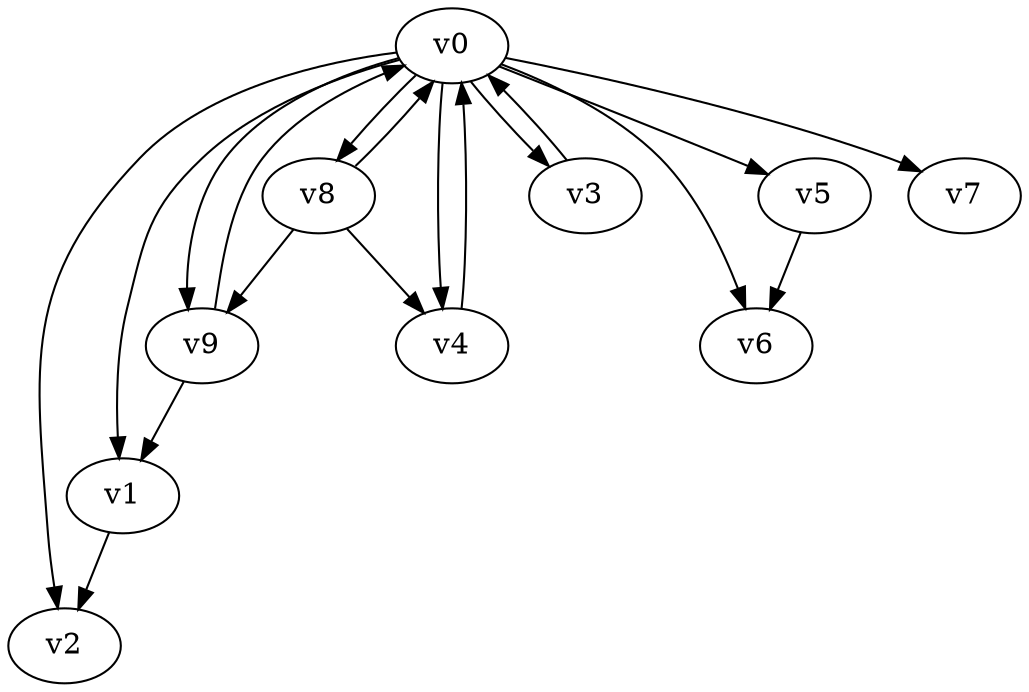 digraph buchi_test009 {
    v0 [name="v0", player=0, priority=0];
    v1 [name="v1", player=0, priority=1];
    v2 [name="v2", player=0, priority=0];
    v3 [name="v3", player=1, priority=0];
    v4 [name="v4", player=1, priority=0];
    v5 [name="v5", player=0, priority=1];
    v6 [name="v6", player=1, priority=0];
    v7 [name="v7", player=0, priority=0];
    v8 [name="v8", player=1, priority=0];
    v9 [name="v9", player=1, priority=0];
    v0 -> v1;
    v0 -> v7;
    v9 -> v0;
    v4 -> v0;
    v0 -> v4;
    v1 -> v2;
    v8 -> v4;
    v0 -> v3;
    v0 -> v9;
    v8 -> v0;
    v3 -> v0;
    v0 -> v6;
    v0 -> v2;
    v8 -> v9;
    v5 -> v6;
    v0 -> v5;
    v0 -> v8;
    v9 -> v1;
}
